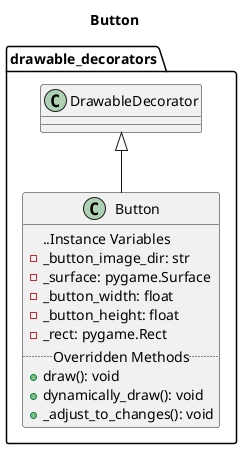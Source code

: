@startuml Button
title Button

package "drawable_decorators" {
    class Button extends DrawableDecorator{
    ..Instance Variables
    - _button_image_dir: str
    - _surface: pygame.Surface
    - _button_width: float
    - _button_height: float
    - _rect: pygame.Rect
    ..Overridden Methods..
    + draw(): void
    + dynamically_draw(): void
    + _adjust_to_changes(): void
}
}

@enduml